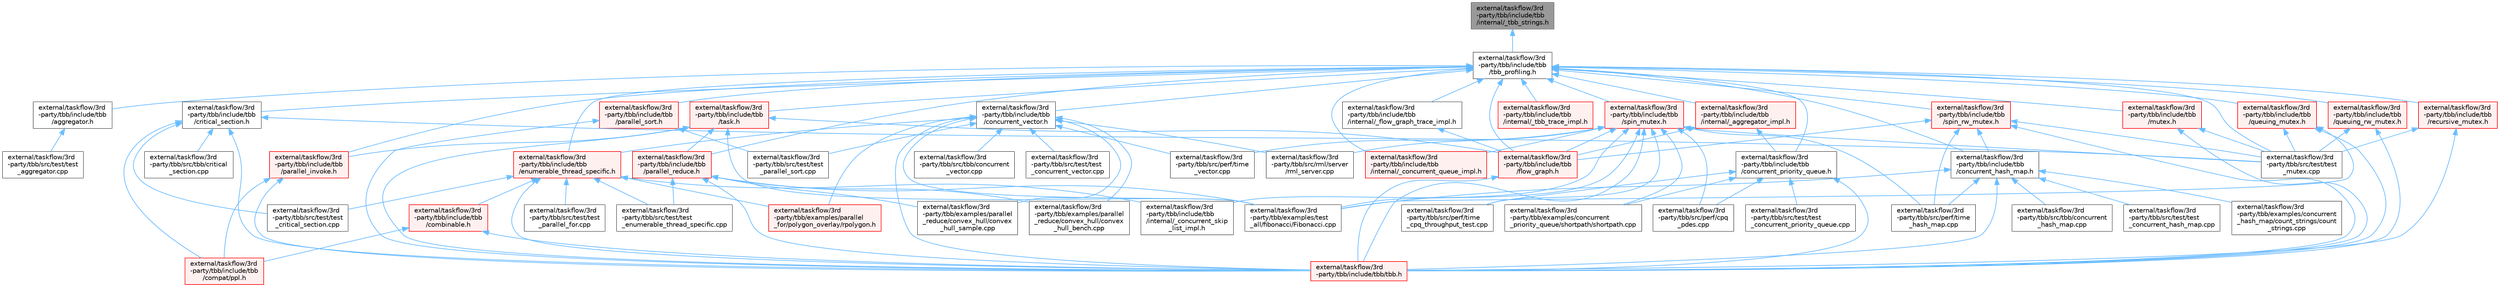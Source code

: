 digraph "external/taskflow/3rd-party/tbb/include/tbb/internal/_tbb_strings.h"
{
 // LATEX_PDF_SIZE
  bgcolor="transparent";
  edge [fontname=Helvetica,fontsize=10,labelfontname=Helvetica,labelfontsize=10];
  node [fontname=Helvetica,fontsize=10,shape=box,height=0.2,width=0.4];
  Node1 [id="Node000001",label="external/taskflow/3rd\l-party/tbb/include/tbb\l/internal/_tbb_strings.h",height=0.2,width=0.4,color="gray40", fillcolor="grey60", style="filled", fontcolor="black",tooltip=" "];
  Node1 -> Node2 [id="edge105_Node000001_Node000002",dir="back",color="steelblue1",style="solid",tooltip=" "];
  Node2 [id="Node000002",label="external/taskflow/3rd\l-party/tbb/include/tbb\l/tbb_profiling.h",height=0.2,width=0.4,color="grey40", fillcolor="white", style="filled",URL="$tbb__profiling_8h.html",tooltip=" "];
  Node2 -> Node3 [id="edge106_Node000002_Node000003",dir="back",color="steelblue1",style="solid",tooltip=" "];
  Node3 [id="Node000003",label="external/taskflow/3rd\l-party/tbb/include/tbb\l/aggregator.h",height=0.2,width=0.4,color="grey40", fillcolor="white", style="filled",URL="$aggregator_8h.html",tooltip=" "];
  Node3 -> Node4 [id="edge107_Node000003_Node000004",dir="back",color="steelblue1",style="solid",tooltip=" "];
  Node4 [id="Node000004",label="external/taskflow/3rd\l-party/tbb/src/test/test\l_aggregator.cpp",height=0.2,width=0.4,color="grey40", fillcolor="white", style="filled",URL="$test__aggregator_8cpp.html",tooltip=" "];
  Node2 -> Node5 [id="edge108_Node000002_Node000005",dir="back",color="steelblue1",style="solid",tooltip=" "];
  Node5 [id="Node000005",label="external/taskflow/3rd\l-party/tbb/include/tbb\l/concurrent_hash_map.h",height=0.2,width=0.4,color="grey40", fillcolor="white", style="filled",URL="$concurrent__hash__map_8h.html",tooltip=" "];
  Node5 -> Node6 [id="edge109_Node000005_Node000006",dir="back",color="steelblue1",style="solid",tooltip=" "];
  Node6 [id="Node000006",label="external/taskflow/3rd\l-party/tbb/examples/concurrent\l_hash_map/count_strings/count\l_strings.cpp",height=0.2,width=0.4,color="grey40", fillcolor="white", style="filled",URL="$count__strings_8cpp.html",tooltip=" "];
  Node5 -> Node7 [id="edge110_Node000005_Node000007",dir="back",color="steelblue1",style="solid",tooltip=" "];
  Node7 [id="Node000007",label="external/taskflow/3rd\l-party/tbb/examples/test\l_all/fibonacci/Fibonacci.cpp",height=0.2,width=0.4,color="grey40", fillcolor="white", style="filled",URL="$3rd-party_2tbb_2examples_2test__all_2fibonacci_2_fibonacci_8cpp.html",tooltip=" "];
  Node5 -> Node8 [id="edge111_Node000005_Node000008",dir="back",color="steelblue1",style="solid",tooltip=" "];
  Node8 [id="Node000008",label="external/taskflow/3rd\l-party/tbb/include/tbb/tbb.h",height=0.2,width=0.4,color="red", fillcolor="#FFF0F0", style="filled",URL="$tbb_8h.html",tooltip=" "];
  Node5 -> Node11 [id="edge112_Node000005_Node000011",dir="back",color="steelblue1",style="solid",tooltip=" "];
  Node11 [id="Node000011",label="external/taskflow/3rd\l-party/tbb/src/perf/time\l_hash_map.cpp",height=0.2,width=0.4,color="grey40", fillcolor="white", style="filled",URL="$time__hash__map_8cpp.html",tooltip=" "];
  Node5 -> Node12 [id="edge113_Node000005_Node000012",dir="back",color="steelblue1",style="solid",tooltip=" "];
  Node12 [id="Node000012",label="external/taskflow/3rd\l-party/tbb/src/tbb/concurrent\l_hash_map.cpp",height=0.2,width=0.4,color="grey40", fillcolor="white", style="filled",URL="$concurrent__hash__map_8cpp.html",tooltip=" "];
  Node5 -> Node13 [id="edge114_Node000005_Node000013",dir="back",color="steelblue1",style="solid",tooltip=" "];
  Node13 [id="Node000013",label="external/taskflow/3rd\l-party/tbb/src/test/test\l_concurrent_hash_map.cpp",height=0.2,width=0.4,color="grey40", fillcolor="white", style="filled",URL="$test__concurrent__hash__map_8cpp.html",tooltip=" "];
  Node2 -> Node14 [id="edge115_Node000002_Node000014",dir="back",color="steelblue1",style="solid",tooltip=" "];
  Node14 [id="Node000014",label="external/taskflow/3rd\l-party/tbb/include/tbb\l/concurrent_priority_queue.h",height=0.2,width=0.4,color="grey40", fillcolor="white", style="filled",URL="$concurrent__priority__queue_8h.html",tooltip=" "];
  Node14 -> Node15 [id="edge116_Node000014_Node000015",dir="back",color="steelblue1",style="solid",tooltip=" "];
  Node15 [id="Node000015",label="external/taskflow/3rd\l-party/tbb/examples/concurrent\l_priority_queue/shortpath/shortpath.cpp",height=0.2,width=0.4,color="grey40", fillcolor="white", style="filled",URL="$shortpath_8cpp.html",tooltip=" "];
  Node14 -> Node8 [id="edge117_Node000014_Node000008",dir="back",color="steelblue1",style="solid",tooltip=" "];
  Node14 -> Node16 [id="edge118_Node000014_Node000016",dir="back",color="steelblue1",style="solid",tooltip=" "];
  Node16 [id="Node000016",label="external/taskflow/3rd\l-party/tbb/src/perf/cpq\l_pdes.cpp",height=0.2,width=0.4,color="grey40", fillcolor="white", style="filled",URL="$cpq__pdes_8cpp.html",tooltip=" "];
  Node14 -> Node17 [id="edge119_Node000014_Node000017",dir="back",color="steelblue1",style="solid",tooltip=" "];
  Node17 [id="Node000017",label="external/taskflow/3rd\l-party/tbb/src/perf/time\l_cpq_throughput_test.cpp",height=0.2,width=0.4,color="grey40", fillcolor="white", style="filled",URL="$time__cpq__throughput__test_8cpp.html",tooltip=" "];
  Node14 -> Node18 [id="edge120_Node000014_Node000018",dir="back",color="steelblue1",style="solid",tooltip=" "];
  Node18 [id="Node000018",label="external/taskflow/3rd\l-party/tbb/src/test/test\l_concurrent_priority_queue.cpp",height=0.2,width=0.4,color="grey40", fillcolor="white", style="filled",URL="$test__concurrent__priority__queue_8cpp.html",tooltip=" "];
  Node2 -> Node19 [id="edge121_Node000002_Node000019",dir="back",color="steelblue1",style="solid",tooltip=" "];
  Node19 [id="Node000019",label="external/taskflow/3rd\l-party/tbb/include/tbb\l/concurrent_vector.h",height=0.2,width=0.4,color="grey40", fillcolor="white", style="filled",URL="$concurrent__vector_8h.html",tooltip=" "];
  Node19 -> Node20 [id="edge122_Node000019_Node000020",dir="back",color="steelblue1",style="solid",tooltip=" "];
  Node20 [id="Node000020",label="external/taskflow/3rd\l-party/tbb/examples/parallel\l_for/polygon_overlay/rpolygon.h",height=0.2,width=0.4,color="red", fillcolor="#FFF0F0", style="filled",URL="$rpolygon_8h.html",tooltip=" "];
  Node19 -> Node25 [id="edge123_Node000019_Node000025",dir="back",color="steelblue1",style="solid",tooltip=" "];
  Node25 [id="Node000025",label="external/taskflow/3rd\l-party/tbb/examples/parallel\l_reduce/convex_hull/convex\l_hull_bench.cpp",height=0.2,width=0.4,color="grey40", fillcolor="white", style="filled",URL="$convex__hull__bench_8cpp.html",tooltip=" "];
  Node19 -> Node26 [id="edge124_Node000019_Node000026",dir="back",color="steelblue1",style="solid",tooltip=" "];
  Node26 [id="Node000026",label="external/taskflow/3rd\l-party/tbb/examples/parallel\l_reduce/convex_hull/convex\l_hull_sample.cpp",height=0.2,width=0.4,color="grey40", fillcolor="white", style="filled",URL="$convex__hull__sample_8cpp.html",tooltip=" "];
  Node19 -> Node7 [id="edge125_Node000019_Node000007",dir="back",color="steelblue1",style="solid",tooltip=" "];
  Node19 -> Node27 [id="edge126_Node000019_Node000027",dir="back",color="steelblue1",style="solid",tooltip=" "];
  Node27 [id="Node000027",label="external/taskflow/3rd\l-party/tbb/include/tbb\l/enumerable_thread_specific.h",height=0.2,width=0.4,color="red", fillcolor="#FFF0F0", style="filled",URL="$enumerable__thread__specific_8h.html",tooltip=" "];
  Node27 -> Node20 [id="edge127_Node000027_Node000020",dir="back",color="steelblue1",style="solid",tooltip=" "];
  Node27 -> Node28 [id="edge128_Node000027_Node000028",dir="back",color="steelblue1",style="solid",tooltip=" "];
  Node28 [id="Node000028",label="external/taskflow/3rd\l-party/tbb/include/tbb\l/combinable.h",height=0.2,width=0.4,color="red", fillcolor="#FFF0F0", style="filled",URL="$combinable_8h.html",tooltip=" "];
  Node28 -> Node29 [id="edge129_Node000028_Node000029",dir="back",color="steelblue1",style="solid",tooltip=" "];
  Node29 [id="Node000029",label="external/taskflow/3rd\l-party/tbb/include/tbb\l/compat/ppl.h",height=0.2,width=0.4,color="red", fillcolor="#FFF0F0", style="filled",URL="$ppl_8h.html",tooltip=" "];
  Node28 -> Node8 [id="edge130_Node000028_Node000008",dir="back",color="steelblue1",style="solid",tooltip=" "];
  Node27 -> Node42 [id="edge131_Node000027_Node000042",dir="back",color="steelblue1",style="solid",tooltip=" "];
  Node42 [id="Node000042",label="external/taskflow/3rd\l-party/tbb/include/tbb\l/internal/_concurrent_skip\l_list_impl.h",height=0.2,width=0.4,color="grey40", fillcolor="white", style="filled",URL="$__concurrent__skip__list__impl_8h.html",tooltip=" "];
  Node27 -> Node8 [id="edge132_Node000027_Node000008",dir="back",color="steelblue1",style="solid",tooltip=" "];
  Node27 -> Node43 [id="edge133_Node000027_Node000043",dir="back",color="steelblue1",style="solid",tooltip=" "];
  Node43 [id="Node000043",label="external/taskflow/3rd\l-party/tbb/src/test/test\l_critical_section.cpp",height=0.2,width=0.4,color="grey40", fillcolor="white", style="filled",URL="$test__critical__section_8cpp.html",tooltip=" "];
  Node27 -> Node44 [id="edge134_Node000027_Node000044",dir="back",color="steelblue1",style="solid",tooltip=" "];
  Node44 [id="Node000044",label="external/taskflow/3rd\l-party/tbb/src/test/test\l_enumerable_thread_specific.cpp",height=0.2,width=0.4,color="grey40", fillcolor="white", style="filled",URL="$test__enumerable__thread__specific_8cpp.html",tooltip=" "];
  Node27 -> Node45 [id="edge135_Node000027_Node000045",dir="back",color="steelblue1",style="solid",tooltip=" "];
  Node45 [id="Node000045",label="external/taskflow/3rd\l-party/tbb/src/test/test\l_parallel_for.cpp",height=0.2,width=0.4,color="grey40", fillcolor="white", style="filled",URL="$test__parallel__for_8cpp.html",tooltip=" "];
  Node19 -> Node8 [id="edge136_Node000019_Node000008",dir="back",color="steelblue1",style="solid",tooltip=" "];
  Node19 -> Node49 [id="edge137_Node000019_Node000049",dir="back",color="steelblue1",style="solid",tooltip=" "];
  Node49 [id="Node000049",label="external/taskflow/3rd\l-party/tbb/src/perf/time\l_vector.cpp",height=0.2,width=0.4,color="grey40", fillcolor="white", style="filled",URL="$time__vector_8cpp.html",tooltip=" "];
  Node19 -> Node50 [id="edge138_Node000019_Node000050",dir="back",color="steelblue1",style="solid",tooltip=" "];
  Node50 [id="Node000050",label="external/taskflow/3rd\l-party/tbb/src/rml/server\l/rml_server.cpp",height=0.2,width=0.4,color="grey40", fillcolor="white", style="filled",URL="$rml__server_8cpp.html",tooltip=" "];
  Node19 -> Node51 [id="edge139_Node000019_Node000051",dir="back",color="steelblue1",style="solid",tooltip=" "];
  Node51 [id="Node000051",label="external/taskflow/3rd\l-party/tbb/src/tbb/concurrent\l_vector.cpp",height=0.2,width=0.4,color="grey40", fillcolor="white", style="filled",URL="$concurrent__vector_8cpp.html",tooltip=" "];
  Node19 -> Node52 [id="edge140_Node000019_Node000052",dir="back",color="steelblue1",style="solid",tooltip=" "];
  Node52 [id="Node000052",label="external/taskflow/3rd\l-party/tbb/src/test/test\l_concurrent_vector.cpp",height=0.2,width=0.4,color="grey40", fillcolor="white", style="filled",URL="$test__concurrent__vector_8cpp.html",tooltip=" "];
  Node19 -> Node53 [id="edge141_Node000019_Node000053",dir="back",color="steelblue1",style="solid",tooltip=" "];
  Node53 [id="Node000053",label="external/taskflow/3rd\l-party/tbb/src/test/test\l_parallel_sort.cpp",height=0.2,width=0.4,color="grey40", fillcolor="white", style="filled",URL="$test__parallel__sort_8cpp.html",tooltip=" "];
  Node2 -> Node54 [id="edge142_Node000002_Node000054",dir="back",color="steelblue1",style="solid",tooltip=" "];
  Node54 [id="Node000054",label="external/taskflow/3rd\l-party/tbb/include/tbb\l/critical_section.h",height=0.2,width=0.4,color="grey40", fillcolor="white", style="filled",URL="$critical__section_8h.html",tooltip=" "];
  Node54 -> Node29 [id="edge143_Node000054_Node000029",dir="back",color="steelblue1",style="solid",tooltip=" "];
  Node54 -> Node8 [id="edge144_Node000054_Node000008",dir="back",color="steelblue1",style="solid",tooltip=" "];
  Node54 -> Node55 [id="edge145_Node000054_Node000055",dir="back",color="steelblue1",style="solid",tooltip=" "];
  Node55 [id="Node000055",label="external/taskflow/3rd\l-party/tbb/src/tbb/critical\l_section.cpp",height=0.2,width=0.4,color="grey40", fillcolor="white", style="filled",URL="$critical__section_8cpp.html",tooltip=" "];
  Node54 -> Node43 [id="edge146_Node000054_Node000043",dir="back",color="steelblue1",style="solid",tooltip=" "];
  Node54 -> Node56 [id="edge147_Node000054_Node000056",dir="back",color="steelblue1",style="solid",tooltip=" "];
  Node56 [id="Node000056",label="external/taskflow/3rd\l-party/tbb/src/test/test\l_mutex.cpp",height=0.2,width=0.4,color="grey40", fillcolor="white", style="filled",URL="$test__mutex_8cpp.html",tooltip=" "];
  Node2 -> Node27 [id="edge148_Node000002_Node000027",dir="back",color="steelblue1",style="solid",tooltip=" "];
  Node2 -> Node57 [id="edge149_Node000002_Node000057",dir="back",color="steelblue1",style="solid",tooltip=" "];
  Node57 [id="Node000057",label="external/taskflow/3rd\l-party/tbb/include/tbb\l/flow_graph.h",height=0.2,width=0.4,color="red", fillcolor="#FFF0F0", style="filled",URL="$flow__graph_8h.html",tooltip="The graph related classes and functions"];
  Node57 -> Node8 [id="edge150_Node000057_Node000008",dir="back",color="steelblue1",style="solid",tooltip=" "];
  Node2 -> Node104 [id="edge151_Node000002_Node000104",dir="back",color="steelblue1",style="solid",tooltip=" "];
  Node104 [id="Node000104",label="external/taskflow/3rd\l-party/tbb/include/tbb\l/internal/_aggregator_impl.h",height=0.2,width=0.4,color="red", fillcolor="#FFF0F0", style="filled",URL="$__aggregator__impl_8h.html",tooltip=" "];
  Node104 -> Node14 [id="edge152_Node000104_Node000014",dir="back",color="steelblue1",style="solid",tooltip=" "];
  Node104 -> Node57 [id="edge153_Node000104_Node000057",dir="back",color="steelblue1",style="solid",tooltip=" "];
  Node2 -> Node117 [id="edge154_Node000002_Node000117",dir="back",color="steelblue1",style="solid",tooltip=" "];
  Node117 [id="Node000117",label="external/taskflow/3rd\l-party/tbb/include/tbb\l/internal/_concurrent_queue_impl.h",height=0.2,width=0.4,color="red", fillcolor="#FFF0F0", style="filled",URL="$__concurrent__queue__impl_8h.html",tooltip=" "];
  Node2 -> Node122 [id="edge155_Node000002_Node000122",dir="back",color="steelblue1",style="solid",tooltip=" "];
  Node122 [id="Node000122",label="external/taskflow/3rd\l-party/tbb/include/tbb\l/internal/_flow_graph_trace_impl.h",height=0.2,width=0.4,color="grey40", fillcolor="white", style="filled",URL="$__flow__graph__trace__impl_8h.html",tooltip=" "];
  Node122 -> Node57 [id="edge156_Node000122_Node000057",dir="back",color="steelblue1",style="solid",tooltip=" "];
  Node2 -> Node123 [id="edge157_Node000002_Node000123",dir="back",color="steelblue1",style="solid",tooltip=" "];
  Node123 [id="Node000123",label="external/taskflow/3rd\l-party/tbb/include/tbb\l/internal/_tbb_trace_impl.h",height=0.2,width=0.4,color="red", fillcolor="#FFF0F0", style="filled",URL="$__tbb__trace__impl_8h.html",tooltip=" "];
  Node2 -> Node130 [id="edge158_Node000002_Node000130",dir="back",color="steelblue1",style="solid",tooltip=" "];
  Node130 [id="Node000130",label="external/taskflow/3rd\l-party/tbb/include/tbb\l/mutex.h",height=0.2,width=0.4,color="red", fillcolor="#FFF0F0", style="filled",URL="$mutex_8h.html",tooltip=" "];
  Node130 -> Node8 [id="edge159_Node000130_Node000008",dir="back",color="steelblue1",style="solid",tooltip=" "];
  Node130 -> Node56 [id="edge160_Node000130_Node000056",dir="back",color="steelblue1",style="solid",tooltip=" "];
  Node2 -> Node142 [id="edge161_Node000002_Node000142",dir="back",color="steelblue1",style="solid",tooltip=" "];
  Node142 [id="Node000142",label="external/taskflow/3rd\l-party/tbb/include/tbb\l/parallel_invoke.h",height=0.2,width=0.4,color="red", fillcolor="#FFF0F0", style="filled",URL="$parallel__invoke_8h.html",tooltip=" "];
  Node142 -> Node29 [id="edge162_Node000142_Node000029",dir="back",color="steelblue1",style="solid",tooltip=" "];
  Node142 -> Node8 [id="edge163_Node000142_Node000008",dir="back",color="steelblue1",style="solid",tooltip=" "];
  Node2 -> Node144 [id="edge164_Node000002_Node000144",dir="back",color="steelblue1",style="solid",tooltip=" "];
  Node144 [id="Node000144",label="external/taskflow/3rd\l-party/tbb/include/tbb\l/parallel_reduce.h",height=0.2,width=0.4,color="red", fillcolor="#FFF0F0", style="filled",URL="$parallel__reduce_8h.html",tooltip=" "];
  Node144 -> Node25 [id="edge165_Node000144_Node000025",dir="back",color="steelblue1",style="solid",tooltip=" "];
  Node144 -> Node26 [id="edge166_Node000144_Node000026",dir="back",color="steelblue1",style="solid",tooltip=" "];
  Node144 -> Node7 [id="edge167_Node000144_Node000007",dir="back",color="steelblue1",style="solid",tooltip=" "];
  Node144 -> Node8 [id="edge168_Node000144_Node000008",dir="back",color="steelblue1",style="solid",tooltip=" "];
  Node144 -> Node44 [id="edge169_Node000144_Node000044",dir="back",color="steelblue1",style="solid",tooltip=" "];
  Node2 -> Node128 [id="edge170_Node000002_Node000128",dir="back",color="steelblue1",style="solid",tooltip=" "];
  Node128 [id="Node000128",label="external/taskflow/3rd\l-party/tbb/include/tbb\l/parallel_sort.h",height=0.2,width=0.4,color="red", fillcolor="#FFF0F0", style="filled",URL="$parallel__sort_8h.html",tooltip=" "];
  Node128 -> Node8 [id="edge171_Node000128_Node000008",dir="back",color="steelblue1",style="solid",tooltip=" "];
  Node128 -> Node53 [id="edge172_Node000128_Node000053",dir="back",color="steelblue1",style="solid",tooltip=" "];
  Node2 -> Node149 [id="edge173_Node000002_Node000149",dir="back",color="steelblue1",style="solid",tooltip=" "];
  Node149 [id="Node000149",label="external/taskflow/3rd\l-party/tbb/include/tbb\l/queuing_mutex.h",height=0.2,width=0.4,color="red", fillcolor="#FFF0F0", style="filled",URL="$queuing__mutex_8h.html",tooltip=" "];
  Node149 -> Node7 [id="edge174_Node000149_Node000007",dir="back",color="steelblue1",style="solid",tooltip=" "];
  Node149 -> Node8 [id="edge175_Node000149_Node000008",dir="back",color="steelblue1",style="solid",tooltip=" "];
  Node149 -> Node56 [id="edge176_Node000149_Node000056",dir="back",color="steelblue1",style="solid",tooltip=" "];
  Node2 -> Node151 [id="edge177_Node000002_Node000151",dir="back",color="steelblue1",style="solid",tooltip=" "];
  Node151 [id="Node000151",label="external/taskflow/3rd\l-party/tbb/include/tbb\l/queuing_rw_mutex.h",height=0.2,width=0.4,color="red", fillcolor="#FFF0F0", style="filled",URL="$queuing__rw__mutex_8h.html",tooltip=" "];
  Node151 -> Node8 [id="edge178_Node000151_Node000008",dir="back",color="steelblue1",style="solid",tooltip=" "];
  Node151 -> Node56 [id="edge179_Node000151_Node000056",dir="back",color="steelblue1",style="solid",tooltip=" "];
  Node2 -> Node154 [id="edge180_Node000002_Node000154",dir="back",color="steelblue1",style="solid",tooltip=" "];
  Node154 [id="Node000154",label="external/taskflow/3rd\l-party/tbb/include/tbb\l/recursive_mutex.h",height=0.2,width=0.4,color="red", fillcolor="#FFF0F0", style="filled",URL="$recursive__mutex_8h.html",tooltip=" "];
  Node154 -> Node8 [id="edge181_Node000154_Node000008",dir="back",color="steelblue1",style="solid",tooltip=" "];
  Node154 -> Node56 [id="edge182_Node000154_Node000056",dir="back",color="steelblue1",style="solid",tooltip=" "];
  Node2 -> Node156 [id="edge183_Node000002_Node000156",dir="back",color="steelblue1",style="solid",tooltip=" "];
  Node156 [id="Node000156",label="external/taskflow/3rd\l-party/tbb/include/tbb\l/spin_mutex.h",height=0.2,width=0.4,color="red", fillcolor="#FFF0F0", style="filled",URL="$external_2taskflow_23rd-party_2tbb_2include_2tbb_2spin__mutex_8h.html",tooltip=" "];
  Node156 -> Node15 [id="edge184_Node000156_Node000015",dir="back",color="steelblue1",style="solid",tooltip=" "];
  Node156 -> Node7 [id="edge185_Node000156_Node000007",dir="back",color="steelblue1",style="solid",tooltip=" "];
  Node156 -> Node57 [id="edge186_Node000156_Node000057",dir="back",color="steelblue1",style="solid",tooltip=" "];
  Node156 -> Node117 [id="edge187_Node000156_Node000117",dir="back",color="steelblue1",style="solid",tooltip=" "];
  Node156 -> Node42 [id="edge188_Node000156_Node000042",dir="back",color="steelblue1",style="solid",tooltip=" "];
  Node156 -> Node8 [id="edge189_Node000156_Node000008",dir="back",color="steelblue1",style="solid",tooltip=" "];
  Node156 -> Node16 [id="edge190_Node000156_Node000016",dir="back",color="steelblue1",style="solid",tooltip=" "];
  Node156 -> Node17 [id="edge191_Node000156_Node000017",dir="back",color="steelblue1",style="solid",tooltip=" "];
  Node156 -> Node11 [id="edge192_Node000156_Node000011",dir="back",color="steelblue1",style="solid",tooltip=" "];
  Node156 -> Node49 [id="edge193_Node000156_Node000049",dir="back",color="steelblue1",style="solid",tooltip=" "];
  Node156 -> Node50 [id="edge194_Node000156_Node000050",dir="back",color="steelblue1",style="solid",tooltip=" "];
  Node156 -> Node56 [id="edge195_Node000156_Node000056",dir="back",color="steelblue1",style="solid",tooltip=" "];
  Node2 -> Node186 [id="edge196_Node000002_Node000186",dir="back",color="steelblue1",style="solid",tooltip=" "];
  Node186 [id="Node000186",label="external/taskflow/3rd\l-party/tbb/include/tbb\l/spin_rw_mutex.h",height=0.2,width=0.4,color="red", fillcolor="#FFF0F0", style="filled",URL="$spin__rw__mutex_8h.html",tooltip=" "];
  Node186 -> Node5 [id="edge197_Node000186_Node000005",dir="back",color="steelblue1",style="solid",tooltip=" "];
  Node186 -> Node57 [id="edge198_Node000186_Node000057",dir="back",color="steelblue1",style="solid",tooltip=" "];
  Node186 -> Node8 [id="edge199_Node000186_Node000008",dir="back",color="steelblue1",style="solid",tooltip=" "];
  Node186 -> Node11 [id="edge200_Node000186_Node000011",dir="back",color="steelblue1",style="solid",tooltip=" "];
  Node186 -> Node56 [id="edge201_Node000186_Node000056",dir="back",color="steelblue1",style="solid",tooltip=" "];
  Node2 -> Node188 [id="edge202_Node000002_Node000188",dir="back",color="steelblue1",style="solid",tooltip=" "];
  Node188 [id="Node000188",label="external/taskflow/3rd\l-party/tbb/include/tbb\l/task.h",height=0.2,width=0.4,color="red", fillcolor="#FFF0F0", style="filled",URL="$task_8h.html",tooltip=" "];
  Node188 -> Node7 [id="edge203_Node000188_Node000007",dir="back",color="steelblue1",style="solid",tooltip=" "];
  Node188 -> Node57 [id="edge204_Node000188_Node000057",dir="back",color="steelblue1",style="solid",tooltip=" "];
  Node188 -> Node142 [id="edge205_Node000188_Node000142",dir="back",color="steelblue1",style="solid",tooltip=" "];
  Node188 -> Node144 [id="edge206_Node000188_Node000144",dir="back",color="steelblue1",style="solid",tooltip=" "];
  Node188 -> Node8 [id="edge207_Node000188_Node000008",dir="back",color="steelblue1",style="solid",tooltip=" "];
  Node2 -> Node56 [id="edge208_Node000002_Node000056",dir="back",color="steelblue1",style="solid",tooltip=" "];
}
